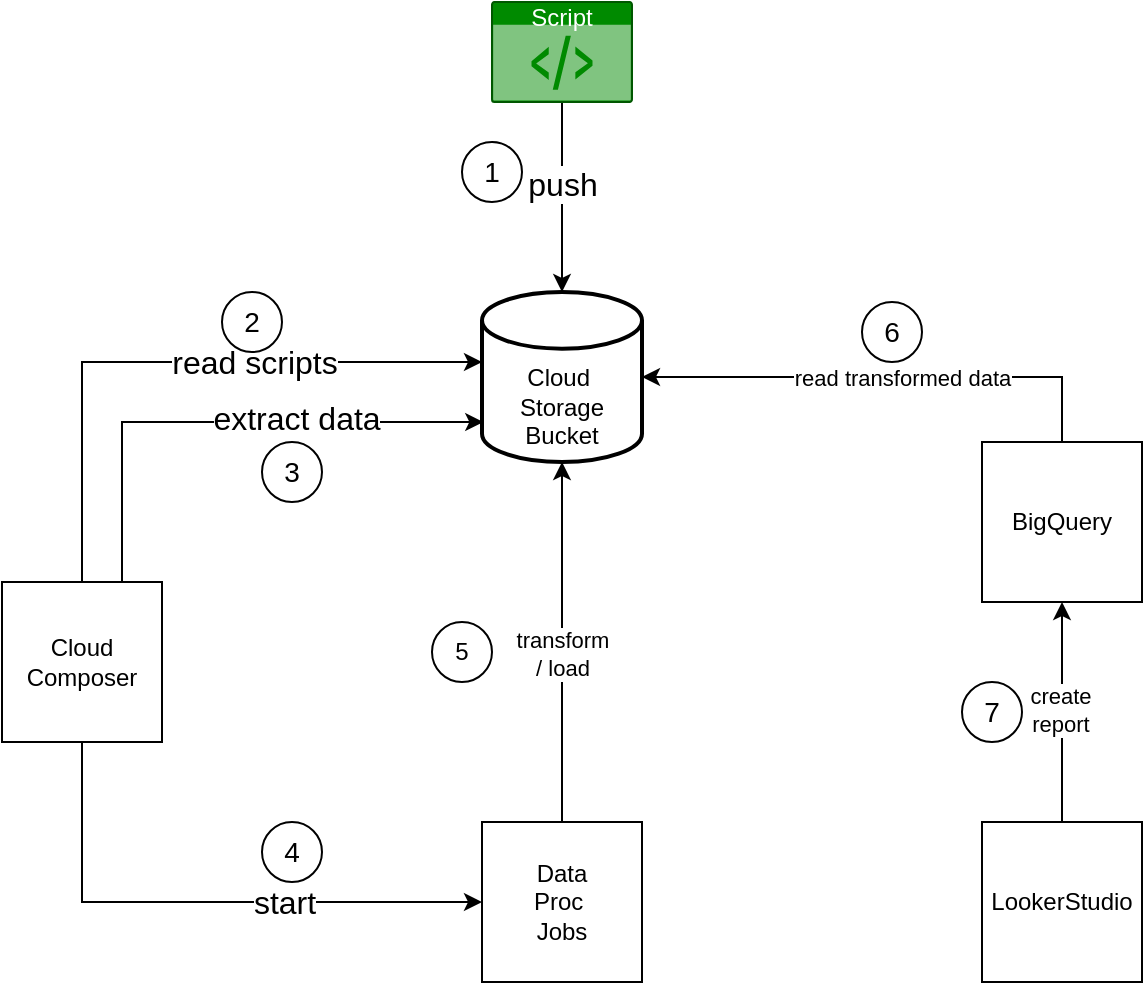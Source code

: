 <mxfile version="25.0.2">
  <diagram name="Seite-1" id="RVwoTmroxzXESq8Kl9Rq">
    <mxGraphModel dx="1336" dy="820" grid="1" gridSize="10" guides="1" tooltips="1" connect="1" arrows="1" fold="1" page="1" pageScale="1" pageWidth="827" pageHeight="1169" math="0" shadow="0">
      <root>
        <mxCell id="0" />
        <mxCell id="1" parent="0" />
        <mxCell id="e2zpGjTAIdrYHR7PuAfJ-20" style="edgeStyle=orthogonalEdgeStyle;rounded=0;orthogonalLoop=1;jettySize=auto;html=1;entryX=0;entryY=0.5;entryDx=0;entryDy=0;exitX=0.5;exitY=1;exitDx=0;exitDy=0;" edge="1" parent="1" source="e2zpGjTAIdrYHR7PuAfJ-1" target="e2zpGjTAIdrYHR7PuAfJ-19">
          <mxGeometry relative="1" as="geometry">
            <Array as="points">
              <mxPoint x="160" y="830" />
            </Array>
          </mxGeometry>
        </mxCell>
        <mxCell id="e2zpGjTAIdrYHR7PuAfJ-22" value="start" style="edgeLabel;html=1;align=center;verticalAlign=middle;resizable=0;points=[];fontSize=16;" vertex="1" connectable="0" parent="e2zpGjTAIdrYHR7PuAfJ-20">
          <mxGeometry x="0.309" y="-3" relative="1" as="geometry">
            <mxPoint x="-3" y="-3" as="offset" />
          </mxGeometry>
        </mxCell>
        <mxCell id="e2zpGjTAIdrYHR7PuAfJ-1" value="Cloud Composer" style="whiteSpace=wrap;html=1;aspect=fixed;" vertex="1" parent="1">
          <mxGeometry x="120" y="670" width="80" height="80" as="geometry" />
        </mxCell>
        <mxCell id="e2zpGjTAIdrYHR7PuAfJ-3" value="&lt;br&gt;&lt;br&gt;Cloud&amp;nbsp;&lt;br&gt;Storage&lt;br&gt;Bucket" style="strokeWidth=2;html=1;shape=mxgraph.flowchart.database;whiteSpace=wrap;" vertex="1" parent="1">
          <mxGeometry x="360" y="525" width="80" height="85" as="geometry" />
        </mxCell>
        <mxCell id="e2zpGjTAIdrYHR7PuAfJ-12" style="edgeStyle=orthogonalEdgeStyle;rounded=0;orthogonalLoop=1;jettySize=auto;html=1;" edge="1" parent="1" source="e2zpGjTAIdrYHR7PuAfJ-11" target="e2zpGjTAIdrYHR7PuAfJ-3">
          <mxGeometry relative="1" as="geometry" />
        </mxCell>
        <mxCell id="e2zpGjTAIdrYHR7PuAfJ-16" value="push" style="edgeLabel;html=1;align=center;verticalAlign=middle;resizable=0;points=[];fontSize=16;" vertex="1" connectable="0" parent="e2zpGjTAIdrYHR7PuAfJ-12">
          <mxGeometry x="-0.207" y="5" relative="1" as="geometry">
            <mxPoint x="-5" y="3" as="offset" />
          </mxGeometry>
        </mxCell>
        <mxCell id="e2zpGjTAIdrYHR7PuAfJ-11" value="Script" style="html=1;whiteSpace=wrap;strokeColor=#005700;fillColor=#008a00;labelPosition=center;verticalLabelPosition=middle;verticalAlign=top;align=center;fontSize=12;outlineConnect=0;spacingTop=-6;sketch=0;shape=mxgraph.sitemap.script;fontColor=#ffffff;" vertex="1" parent="1">
          <mxGeometry x="365" y="380" width="70" height="50" as="geometry" />
        </mxCell>
        <mxCell id="e2zpGjTAIdrYHR7PuAfJ-17" style="edgeStyle=orthogonalEdgeStyle;rounded=0;orthogonalLoop=1;jettySize=auto;html=1;endArrow=classic;endFill=1;startArrow=none;startFill=0;" edge="1" parent="1" source="e2zpGjTAIdrYHR7PuAfJ-1">
          <mxGeometry relative="1" as="geometry">
            <mxPoint x="360" y="560" as="targetPoint" />
            <Array as="points">
              <mxPoint x="160" y="560" />
              <mxPoint x="360" y="560" />
            </Array>
          </mxGeometry>
        </mxCell>
        <mxCell id="e2zpGjTAIdrYHR7PuAfJ-18" value="read scripts" style="edgeLabel;html=1;align=center;verticalAlign=middle;resizable=0;points=[];fontSize=16;" vertex="1" connectable="0" parent="e2zpGjTAIdrYHR7PuAfJ-17">
          <mxGeometry x="-0.228" y="3" relative="1" as="geometry">
            <mxPoint x="76" y="3" as="offset" />
          </mxGeometry>
        </mxCell>
        <mxCell id="e2zpGjTAIdrYHR7PuAfJ-19" value="Data&lt;br&gt;Proc&amp;nbsp;&lt;br&gt;Jobs" style="whiteSpace=wrap;html=1;aspect=fixed;" vertex="1" parent="1">
          <mxGeometry x="360" y="790" width="80" height="80" as="geometry" />
        </mxCell>
        <mxCell id="e2zpGjTAIdrYHR7PuAfJ-23" style="edgeStyle=orthogonalEdgeStyle;rounded=0;orthogonalLoop=1;jettySize=auto;html=1;entryX=0.5;entryY=1;entryDx=0;entryDy=0;entryPerimeter=0;" edge="1" parent="1" source="e2zpGjTAIdrYHR7PuAfJ-19" target="e2zpGjTAIdrYHR7PuAfJ-3">
          <mxGeometry relative="1" as="geometry" />
        </mxCell>
        <mxCell id="e2zpGjTAIdrYHR7PuAfJ-34" value="transform&lt;br&gt;/ load" style="edgeLabel;html=1;align=center;verticalAlign=middle;resizable=0;points=[];" vertex="1" connectable="0" parent="e2zpGjTAIdrYHR7PuAfJ-23">
          <mxGeometry x="-0.015" relative="1" as="geometry">
            <mxPoint y="4" as="offset" />
          </mxGeometry>
        </mxCell>
        <mxCell id="e2zpGjTAIdrYHR7PuAfJ-25" value="BigQuery" style="whiteSpace=wrap;html=1;aspect=fixed;" vertex="1" parent="1">
          <mxGeometry x="610" y="600" width="80" height="80" as="geometry" />
        </mxCell>
        <mxCell id="e2zpGjTAIdrYHR7PuAfJ-29" style="edgeStyle=orthogonalEdgeStyle;rounded=0;orthogonalLoop=1;jettySize=auto;html=1;entryX=0.5;entryY=1;entryDx=0;entryDy=0;" edge="1" parent="1" source="e2zpGjTAIdrYHR7PuAfJ-28" target="e2zpGjTAIdrYHR7PuAfJ-25">
          <mxGeometry relative="1" as="geometry" />
        </mxCell>
        <mxCell id="e2zpGjTAIdrYHR7PuAfJ-41" value="create&lt;br&gt;report" style="edgeLabel;html=1;align=center;verticalAlign=middle;resizable=0;points=[];" vertex="1" connectable="0" parent="e2zpGjTAIdrYHR7PuAfJ-29">
          <mxGeometry x="0.018" y="1" relative="1" as="geometry">
            <mxPoint as="offset" />
          </mxGeometry>
        </mxCell>
        <mxCell id="e2zpGjTAIdrYHR7PuAfJ-28" value="LookerStudio" style="whiteSpace=wrap;html=1;aspect=fixed;" vertex="1" parent="1">
          <mxGeometry x="610" y="790" width="80" height="80" as="geometry" />
        </mxCell>
        <mxCell id="e2zpGjTAIdrYHR7PuAfJ-30" style="edgeStyle=orthogonalEdgeStyle;rounded=0;orthogonalLoop=1;jettySize=auto;html=1;entryX=1;entryY=0.5;entryDx=0;entryDy=0;entryPerimeter=0;exitX=0.5;exitY=0;exitDx=0;exitDy=0;" edge="1" parent="1" source="e2zpGjTAIdrYHR7PuAfJ-25" target="e2zpGjTAIdrYHR7PuAfJ-3">
          <mxGeometry relative="1" as="geometry" />
        </mxCell>
        <mxCell id="e2zpGjTAIdrYHR7PuAfJ-32" value="read transformed data" style="edgeLabel;html=1;align=center;verticalAlign=middle;resizable=0;points=[];" vertex="1" connectable="0" parent="e2zpGjTAIdrYHR7PuAfJ-30">
          <mxGeometry x="0.295" y="-3" relative="1" as="geometry">
            <mxPoint x="44" y="3" as="offset" />
          </mxGeometry>
        </mxCell>
        <mxCell id="e2zpGjTAIdrYHR7PuAfJ-35" value="&lt;font style=&quot;font-size: 14px;&quot;&gt;1&lt;/font&gt;" style="ellipse;whiteSpace=wrap;html=1;aspect=fixed;" vertex="1" parent="1">
          <mxGeometry x="350" y="450" width="30" height="30" as="geometry" />
        </mxCell>
        <mxCell id="e2zpGjTAIdrYHR7PuAfJ-36" value="&lt;font style=&quot;font-size: 14px;&quot;&gt;2&lt;/font&gt;" style="ellipse;whiteSpace=wrap;html=1;aspect=fixed;" vertex="1" parent="1">
          <mxGeometry x="230" y="525" width="30" height="30" as="geometry" />
        </mxCell>
        <mxCell id="e2zpGjTAIdrYHR7PuAfJ-37" value="&lt;font style=&quot;font-size: 14px;&quot;&gt;4&lt;/font&gt;" style="ellipse;whiteSpace=wrap;html=1;aspect=fixed;" vertex="1" parent="1">
          <mxGeometry x="250" y="790" width="30" height="30" as="geometry" />
        </mxCell>
        <mxCell id="e2zpGjTAIdrYHR7PuAfJ-38" value="5" style="ellipse;whiteSpace=wrap;html=1;aspect=fixed;" vertex="1" parent="1">
          <mxGeometry x="335" y="690" width="30" height="30" as="geometry" />
        </mxCell>
        <mxCell id="e2zpGjTAIdrYHR7PuAfJ-40" value="&lt;font style=&quot;font-size: 14px;&quot;&gt;6&lt;/font&gt;" style="ellipse;whiteSpace=wrap;html=1;aspect=fixed;" vertex="1" parent="1">
          <mxGeometry x="550" y="530" width="30" height="30" as="geometry" />
        </mxCell>
        <mxCell id="e2zpGjTAIdrYHR7PuAfJ-42" value="&lt;font style=&quot;font-size: 14px;&quot;&gt;7&lt;/font&gt;" style="ellipse;whiteSpace=wrap;html=1;aspect=fixed;" vertex="1" parent="1">
          <mxGeometry x="600" y="720" width="30" height="30" as="geometry" />
        </mxCell>
        <mxCell id="e2zpGjTAIdrYHR7PuAfJ-43" style="edgeStyle=orthogonalEdgeStyle;rounded=0;orthogonalLoop=1;jettySize=auto;html=1;entryX=0.008;entryY=0.765;entryDx=0;entryDy=0;entryPerimeter=0;exitX=0.75;exitY=0;exitDx=0;exitDy=0;" edge="1" parent="1" source="e2zpGjTAIdrYHR7PuAfJ-1" target="e2zpGjTAIdrYHR7PuAfJ-3">
          <mxGeometry relative="1" as="geometry">
            <mxPoint x="202" y="710.68" as="sourcePoint" />
            <mxPoint x="380" y="610.0" as="targetPoint" />
            <Array as="points">
              <mxPoint x="180" y="590" />
            </Array>
          </mxGeometry>
        </mxCell>
        <mxCell id="e2zpGjTAIdrYHR7PuAfJ-44" value="&lt;font style=&quot;font-size: 16px;&quot;&gt;extract&amp;nbsp;data&lt;/font&gt;" style="edgeLabel;html=1;align=center;verticalAlign=middle;resizable=0;points=[];" vertex="1" connectable="0" parent="e2zpGjTAIdrYHR7PuAfJ-43">
          <mxGeometry x="-0.038" y="2" relative="1" as="geometry">
            <mxPoint x="41" as="offset" />
          </mxGeometry>
        </mxCell>
        <mxCell id="e2zpGjTAIdrYHR7PuAfJ-47" value="&lt;font style=&quot;font-size: 14px;&quot;&gt;3&lt;/font&gt;" style="ellipse;whiteSpace=wrap;html=1;aspect=fixed;" vertex="1" parent="1">
          <mxGeometry x="250" y="600" width="30" height="30" as="geometry" />
        </mxCell>
      </root>
    </mxGraphModel>
  </diagram>
</mxfile>
